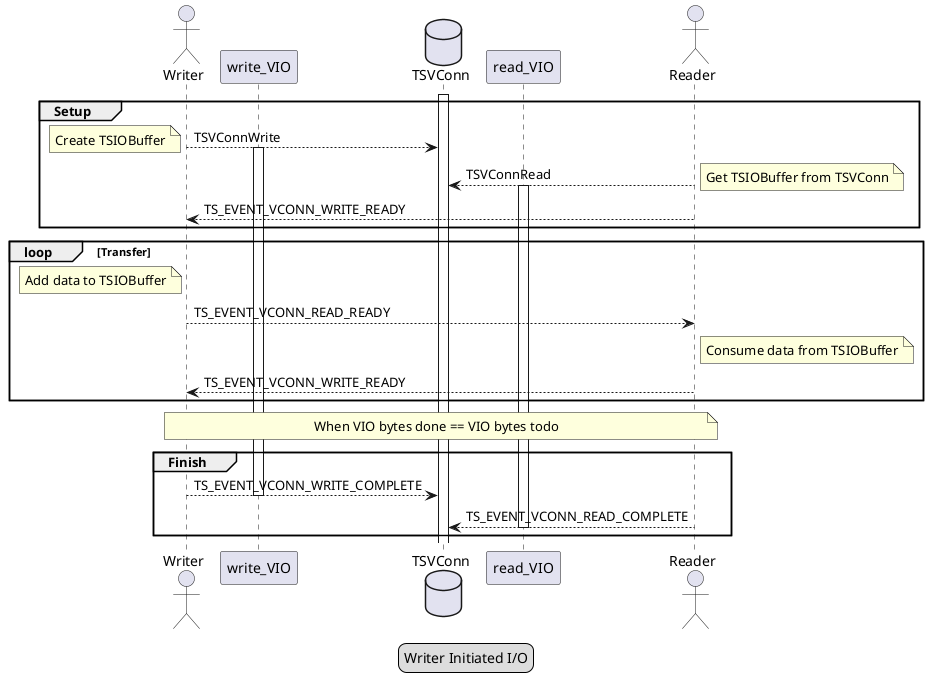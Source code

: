 @startuml

legend
Writer Initiated I/O
endlegend

actor Writer
participant write_VIO
database TSVConn
participant read_VIO
actor Reader

group Setup
activate TSVConn
Writer --> TSVConn : TSVConnWrite
note left : Create TSIOBuffer
activate write_VIO
Reader --> TSVConn : TSVConnRead
note right : Get TSIOBuffer from TSVConn
activate read_VIO
Reader --> Writer : TS_EVENT_VCONN_WRITE_READY
end

loop Transfer
note left of Writer : Add data to TSIOBuffer
Writer --> Reader: TS_EVENT_VCONN_READ_READY

note right of Reader : Consume data from TSIOBuffer
Reader --> Writer : TS_EVENT_VCONN_WRITE_READY
end

note over Writer, Reader : When VIO bytes done == VIO bytes todo

group Finish
Writer --> TSVConn : TS_EVENT_VCONN_WRITE_COMPLETE
deactivate write_VIO
Reader --> TSVConn : TS_EVENT_VCONN_READ_COMPLETE
deactivate read_VIO
end

@enduml
